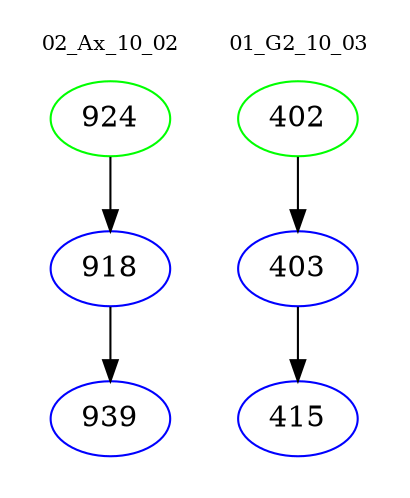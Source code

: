 digraph{
subgraph cluster_0 {
color = white
label = "02_Ax_10_02";
fontsize=10;
T0_924 [label="924", color="green"]
T0_924 -> T0_918 [color="black"]
T0_918 [label="918", color="blue"]
T0_918 -> T0_939 [color="black"]
T0_939 [label="939", color="blue"]
}
subgraph cluster_1 {
color = white
label = "01_G2_10_03";
fontsize=10;
T1_402 [label="402", color="green"]
T1_402 -> T1_403 [color="black"]
T1_403 [label="403", color="blue"]
T1_403 -> T1_415 [color="black"]
T1_415 [label="415", color="blue"]
}
}
